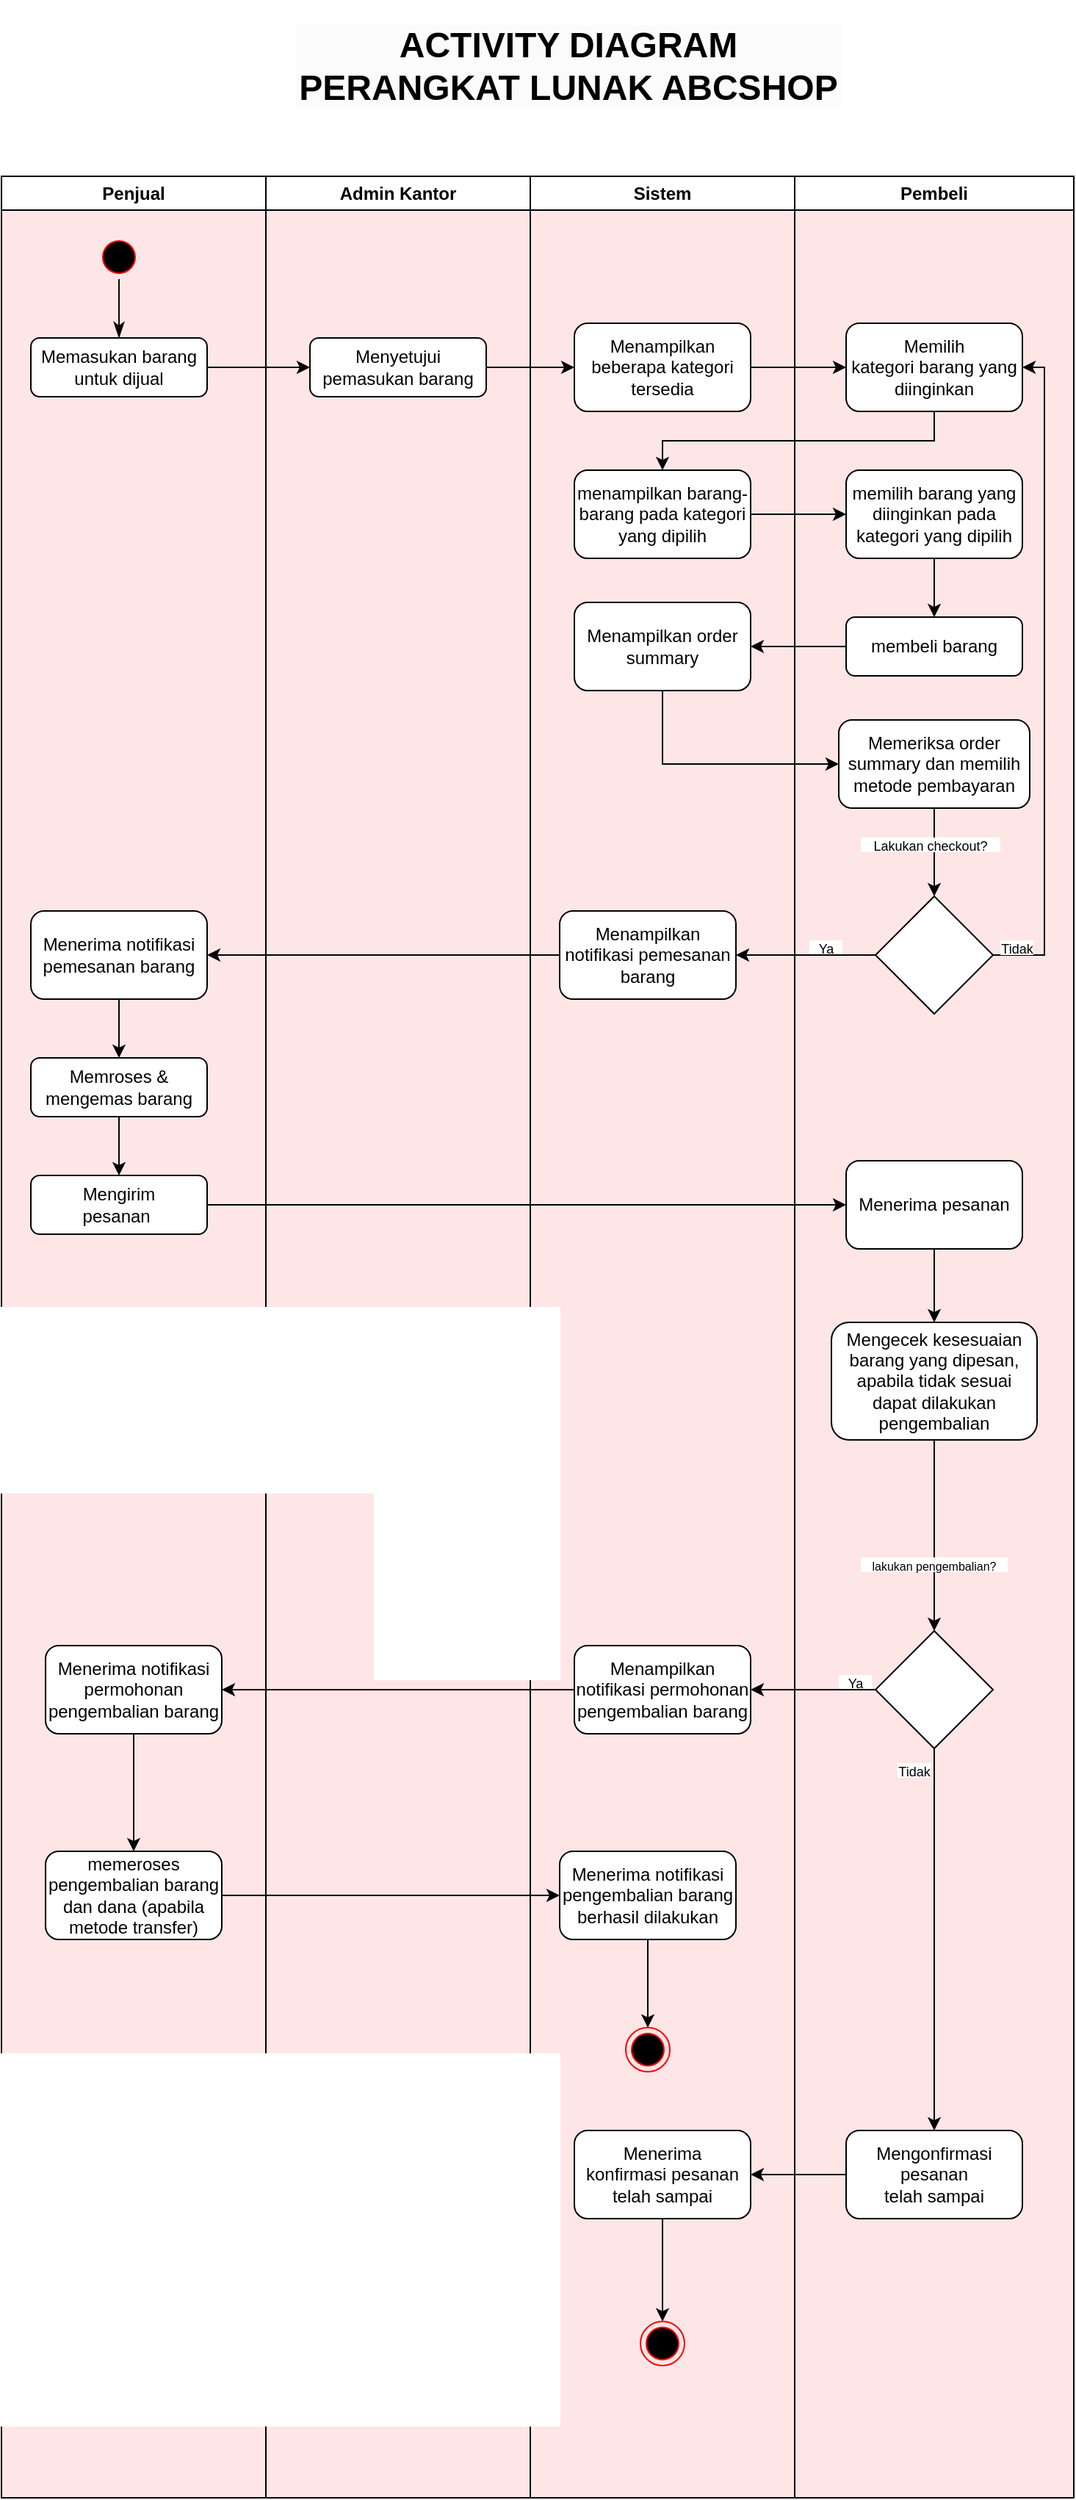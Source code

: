 <mxfile version="21.1.1" type="github">
  <diagram name="Page-1" id="DUJIO8SUm9X-BvUY9iKR">
    <mxGraphModel dx="1444" dy="736" grid="1" gridSize="10" guides="1" tooltips="1" connect="1" arrows="1" fold="1" page="1" pageScale="1" pageWidth="850" pageHeight="1100" math="0" shadow="0">
      <root>
        <mxCell id="0" />
        <mxCell id="1" parent="0" />
        <mxCell id="K_L8SOgBMeMEV-2wpKoU-1" value="&lt;h1 style=&quot;border-color: var(--border-color); color: rgb(0, 0, 0); font-variant-ligatures: normal; font-variant-caps: normal; letter-spacing: normal; orphans: 2; text-align: center; text-indent: 0px; text-transform: none; widows: 2; word-spacing: 0px; -webkit-text-stroke-width: 0px; background-color: rgb(251, 251, 251);&quot;&gt;&lt;span style=&quot;border-color: var(--border-color);&quot;&gt;ACTIVITY DIAGRAM PERANGKAT LUNAK ABCSHOP&lt;/span&gt;&lt;/h1&gt;" style="text;whiteSpace=wrap;html=1;fontStyle=1;fontFamily=Helvetica;spacing=0;verticalAlign=middle;" parent="1" vertex="1">
          <mxGeometry x="260" y="10" width="370" height="70" as="geometry" />
        </mxCell>
        <mxCell id="K_L8SOgBMeMEV-2wpKoU-2" value="Penjual" style="swimlane;whiteSpace=wrap;html=1;startSize=23;swimlaneFillColor=#FFE6E6;" parent="1" vertex="1">
          <mxGeometry x="60" y="120" width="180" height="1580" as="geometry" />
        </mxCell>
        <mxCell id="K_L8SOgBMeMEV-2wpKoU-9" value="" style="ellipse;html=1;shape=startState;fillColor=#000000;strokeColor=#ff0000;" parent="K_L8SOgBMeMEV-2wpKoU-2" vertex="1">
          <mxGeometry x="65" y="40" width="30" height="30" as="geometry" />
        </mxCell>
        <mxCell id="K_L8SOgBMeMEV-2wpKoU-11" value="Memasukan barang&lt;br style=&quot;border-color: var(--border-color);&quot;&gt;untuk dijual" style="rounded=1;whiteSpace=wrap;html=1;" parent="K_L8SOgBMeMEV-2wpKoU-2" vertex="1">
          <mxGeometry x="20" y="110" width="120" height="40" as="geometry" />
        </mxCell>
        <mxCell id="K_L8SOgBMeMEV-2wpKoU-10" value="" style="edgeStyle=orthogonalEdgeStyle;html=1;verticalAlign=bottom;endArrow=classicThin;endSize=8;strokeColor=#0F0000;rounded=0;endFill=1;" parent="K_L8SOgBMeMEV-2wpKoU-2" source="K_L8SOgBMeMEV-2wpKoU-9" target="K_L8SOgBMeMEV-2wpKoU-11" edge="1">
          <mxGeometry relative="1" as="geometry">
            <mxPoint x="80" y="110" as="targetPoint" />
          </mxGeometry>
        </mxCell>
        <mxCell id="K_L8SOgBMeMEV-2wpKoU-44" value="" style="edgeStyle=orthogonalEdgeStyle;rounded=0;orthogonalLoop=1;jettySize=auto;html=1;" parent="K_L8SOgBMeMEV-2wpKoU-2" source="K_L8SOgBMeMEV-2wpKoU-40" target="K_L8SOgBMeMEV-2wpKoU-42" edge="1">
          <mxGeometry relative="1" as="geometry" />
        </mxCell>
        <mxCell id="K_L8SOgBMeMEV-2wpKoU-40" value="Menerima notifikasi pemesanan barang" style="rounded=1;whiteSpace=wrap;html=1;" parent="K_L8SOgBMeMEV-2wpKoU-2" vertex="1">
          <mxGeometry x="20" y="500" width="120" height="60" as="geometry" />
        </mxCell>
        <mxCell id="K_L8SOgBMeMEV-2wpKoU-45" value="" style="edgeStyle=orthogonalEdgeStyle;rounded=0;orthogonalLoop=1;jettySize=auto;html=1;" parent="K_L8SOgBMeMEV-2wpKoU-2" source="K_L8SOgBMeMEV-2wpKoU-42" target="K_L8SOgBMeMEV-2wpKoU-43" edge="1">
          <mxGeometry relative="1" as="geometry" />
        </mxCell>
        <mxCell id="K_L8SOgBMeMEV-2wpKoU-42" value="Memroses &amp;amp; mengemas barang" style="rounded=1;whiteSpace=wrap;html=1;" parent="K_L8SOgBMeMEV-2wpKoU-2" vertex="1">
          <mxGeometry x="20" y="600" width="120" height="40" as="geometry" />
        </mxCell>
        <mxCell id="K_L8SOgBMeMEV-2wpKoU-43" value="Mengirim &lt;br&gt;pesanan&amp;nbsp;" style="rounded=1;whiteSpace=wrap;html=1;" parent="K_L8SOgBMeMEV-2wpKoU-2" vertex="1">
          <mxGeometry x="20" y="680" width="120" height="40" as="geometry" />
        </mxCell>
        <mxCell id="K_L8SOgBMeMEV-2wpKoU-81" value="" style="edgeStyle=orthogonalEdgeStyle;rounded=0;orthogonalLoop=1;jettySize=auto;html=1;" parent="K_L8SOgBMeMEV-2wpKoU-2" source="K_L8SOgBMeMEV-2wpKoU-72" target="K_L8SOgBMeMEV-2wpKoU-80" edge="1">
          <mxGeometry relative="1" as="geometry" />
        </mxCell>
        <mxCell id="K_L8SOgBMeMEV-2wpKoU-72" value="Menerima notifikasi permohonan pengembalian barang" style="rounded=1;whiteSpace=wrap;html=1;" parent="K_L8SOgBMeMEV-2wpKoU-2" vertex="1">
          <mxGeometry x="30" y="1000" width="120" height="60" as="geometry" />
        </mxCell>
        <mxCell id="K_L8SOgBMeMEV-2wpKoU-80" value="memeroses pengembalian barang dan dana (apabila metode transfer)" style="rounded=1;whiteSpace=wrap;html=1;" parent="K_L8SOgBMeMEV-2wpKoU-2" vertex="1">
          <mxGeometry x="30" y="1140" width="120" height="60" as="geometry" />
        </mxCell>
        <mxCell id="K_L8SOgBMeMEV-2wpKoU-5" value="Admin Kantor" style="swimlane;whiteSpace=wrap;html=1;swimlaneFillColor=#ffe6e6;" parent="1" vertex="1">
          <mxGeometry x="240" y="120" width="180" height="1580" as="geometry" />
        </mxCell>
        <mxCell id="K_L8SOgBMeMEV-2wpKoU-12" value="Menyetujui pemasukan barang" style="rounded=1;whiteSpace=wrap;html=1;" parent="K_L8SOgBMeMEV-2wpKoU-5" vertex="1">
          <mxGeometry x="30" y="110" width="120" height="40" as="geometry" />
        </mxCell>
        <mxCell id="K_L8SOgBMeMEV-2wpKoU-7" value="Sistem" style="swimlane;whiteSpace=wrap;html=1;swimlaneFillColor=#ffe6e6;" parent="1" vertex="1">
          <mxGeometry x="420" y="120" width="180" height="1580" as="geometry" />
        </mxCell>
        <mxCell id="K_L8SOgBMeMEV-2wpKoU-14" value="Menampilkan beberapa kategori tersedia" style="rounded=1;whiteSpace=wrap;html=1;" parent="K_L8SOgBMeMEV-2wpKoU-7" vertex="1">
          <mxGeometry x="30" y="100" width="120" height="60" as="geometry" />
        </mxCell>
        <mxCell id="K_L8SOgBMeMEV-2wpKoU-20" value="menampilkan barang-barang pada kategori yang dipilih" style="rounded=1;whiteSpace=wrap;html=1;" parent="K_L8SOgBMeMEV-2wpKoU-7" vertex="1">
          <mxGeometry x="30" y="200" width="120" height="60" as="geometry" />
        </mxCell>
        <mxCell id="K_L8SOgBMeMEV-2wpKoU-25" value="Menampilkan order summary" style="rounded=1;whiteSpace=wrap;html=1;" parent="K_L8SOgBMeMEV-2wpKoU-7" vertex="1">
          <mxGeometry x="30" y="290" width="120" height="60" as="geometry" />
        </mxCell>
        <mxCell id="K_L8SOgBMeMEV-2wpKoU-33" value="Menampilkan notifikasi pemesanan barang" style="rounded=1;whiteSpace=wrap;html=1;" parent="K_L8SOgBMeMEV-2wpKoU-7" vertex="1">
          <mxGeometry x="20" y="500" width="120" height="60" as="geometry" />
        </mxCell>
        <mxCell id="K_L8SOgBMeMEV-2wpKoU-95" value="" style="edgeStyle=orthogonalEdgeStyle;rounded=0;orthogonalLoop=1;jettySize=auto;html=1;" parent="K_L8SOgBMeMEV-2wpKoU-7" source="K_L8SOgBMeMEV-2wpKoU-63" target="K_L8SOgBMeMEV-2wpKoU-93" edge="1">
          <mxGeometry relative="1" as="geometry" />
        </mxCell>
        <mxCell id="K_L8SOgBMeMEV-2wpKoU-63" value="Menerima &lt;br&gt;konfirmasi pesanan telah sampai" style="rounded=1;whiteSpace=wrap;html=1;" parent="K_L8SOgBMeMEV-2wpKoU-7" vertex="1">
          <mxGeometry x="30" y="1330" width="120" height="60" as="geometry" />
        </mxCell>
        <mxCell id="K_L8SOgBMeMEV-2wpKoU-73" value="Menampilkan notifikasi permohonan pengembalian barang" style="rounded=1;whiteSpace=wrap;html=1;" parent="K_L8SOgBMeMEV-2wpKoU-7" vertex="1">
          <mxGeometry x="30" y="1000" width="120" height="60" as="geometry" />
        </mxCell>
        <mxCell id="K_L8SOgBMeMEV-2wpKoU-94" value="" style="edgeStyle=orthogonalEdgeStyle;rounded=0;orthogonalLoop=1;jettySize=auto;html=1;" parent="K_L8SOgBMeMEV-2wpKoU-7" source="K_L8SOgBMeMEV-2wpKoU-84" target="K_L8SOgBMeMEV-2wpKoU-92" edge="1">
          <mxGeometry relative="1" as="geometry" />
        </mxCell>
        <mxCell id="K_L8SOgBMeMEV-2wpKoU-84" value="Menerima notifikasi pengembalian barang berhasil dilakukan" style="whiteSpace=wrap;html=1;rounded=1;" parent="K_L8SOgBMeMEV-2wpKoU-7" vertex="1">
          <mxGeometry x="20" y="1140" width="120" height="60" as="geometry" />
        </mxCell>
        <mxCell id="K_L8SOgBMeMEV-2wpKoU-92" value="" style="ellipse;html=1;shape=endState;fillColor=#000000;strokeColor=#ff0000;" parent="K_L8SOgBMeMEV-2wpKoU-7" vertex="1">
          <mxGeometry x="65" y="1260" width="30" height="30" as="geometry" />
        </mxCell>
        <mxCell id="K_L8SOgBMeMEV-2wpKoU-93" value="" style="ellipse;html=1;shape=endState;fillColor=#000000;strokeColor=#ff0000;" parent="K_L8SOgBMeMEV-2wpKoU-7" vertex="1">
          <mxGeometry x="75" y="1460" width="30" height="30" as="geometry" />
        </mxCell>
        <mxCell id="K_L8SOgBMeMEV-2wpKoU-8" value="Pembeli" style="swimlane;whiteSpace=wrap;html=1;swimlaneFillColor=#ffe6e6;" parent="1" vertex="1">
          <mxGeometry x="600" y="120" width="190" height="1580" as="geometry" />
        </mxCell>
        <mxCell id="K_L8SOgBMeMEV-2wpKoU-18" value="Memilih&lt;br style=&quot;border-color: var(--border-color);&quot;&gt;kategori barang yang diinginkan" style="rounded=1;whiteSpace=wrap;html=1;" parent="K_L8SOgBMeMEV-2wpKoU-8" vertex="1">
          <mxGeometry x="35" y="100" width="120" height="60" as="geometry" />
        </mxCell>
        <mxCell id="K_L8SOgBMeMEV-2wpKoU-26" value="" style="edgeStyle=orthogonalEdgeStyle;rounded=0;orthogonalLoop=1;jettySize=auto;html=1;" parent="K_L8SOgBMeMEV-2wpKoU-8" source="K_L8SOgBMeMEV-2wpKoU-22" target="K_L8SOgBMeMEV-2wpKoU-24" edge="1">
          <mxGeometry relative="1" as="geometry" />
        </mxCell>
        <mxCell id="K_L8SOgBMeMEV-2wpKoU-22" value="memilih barang yang diinginkan pada kategori yang dipilih" style="rounded=1;whiteSpace=wrap;html=1;" parent="K_L8SOgBMeMEV-2wpKoU-8" vertex="1">
          <mxGeometry x="35" y="200" width="120" height="60" as="geometry" />
        </mxCell>
        <mxCell id="K_L8SOgBMeMEV-2wpKoU-24" value="membeli barang" style="rounded=1;whiteSpace=wrap;html=1;" parent="K_L8SOgBMeMEV-2wpKoU-8" vertex="1">
          <mxGeometry x="35" y="300" width="120" height="40" as="geometry" />
        </mxCell>
        <mxCell id="K_L8SOgBMeMEV-2wpKoU-31" style="edgeStyle=orthogonalEdgeStyle;rounded=0;orthogonalLoop=1;jettySize=auto;html=1;entryX=0.5;entryY=0;entryDx=0;entryDy=0;" parent="K_L8SOgBMeMEV-2wpKoU-8" source="K_L8SOgBMeMEV-2wpKoU-28" target="K_L8SOgBMeMEV-2wpKoU-30" edge="1">
          <mxGeometry relative="1" as="geometry" />
        </mxCell>
        <mxCell id="K_L8SOgBMeMEV-2wpKoU-28" value="Memeriksa order summary dan memilih metode pembayaran" style="rounded=1;whiteSpace=wrap;html=1;" parent="K_L8SOgBMeMEV-2wpKoU-8" vertex="1">
          <mxGeometry x="30" y="370" width="130" height="60" as="geometry" />
        </mxCell>
        <mxCell id="K_L8SOgBMeMEV-2wpKoU-54" style="edgeStyle=orthogonalEdgeStyle;rounded=0;orthogonalLoop=1;jettySize=auto;html=1;entryX=1;entryY=0.5;entryDx=0;entryDy=0;" parent="K_L8SOgBMeMEV-2wpKoU-8" source="K_L8SOgBMeMEV-2wpKoU-30" target="K_L8SOgBMeMEV-2wpKoU-18" edge="1">
          <mxGeometry relative="1" as="geometry">
            <Array as="points">
              <mxPoint x="170" y="530" />
              <mxPoint x="170" y="130" />
            </Array>
          </mxGeometry>
        </mxCell>
        <mxCell id="K_L8SOgBMeMEV-2wpKoU-30" value="" style="rhombus;whiteSpace=wrap;html=1;" parent="K_L8SOgBMeMEV-2wpKoU-8" vertex="1">
          <mxGeometry x="55" y="490" width="80" height="80" as="geometry" />
        </mxCell>
        <mxCell id="K_L8SOgBMeMEV-2wpKoU-32" value="&lt;font style=&quot;font-size: 9px;&quot;&gt;Lakukan checkout?&lt;/font&gt;" style="text;html=1;strokeColor=none;fillColor=default;align=center;verticalAlign=middle;whiteSpace=wrap;rounded=0;" parent="K_L8SOgBMeMEV-2wpKoU-8" vertex="1">
          <mxGeometry x="45" y="450" width="95" height="10" as="geometry" />
        </mxCell>
        <mxCell id="K_L8SOgBMeMEV-2wpKoU-35" value="&lt;font style=&quot;font-size: 9px;&quot;&gt;Ya&lt;/font&gt;" style="text;html=1;strokeColor=none;fillColor=default;align=center;verticalAlign=middle;whiteSpace=wrap;rounded=0;" parent="K_L8SOgBMeMEV-2wpKoU-8" vertex="1">
          <mxGeometry x="10" y="520" width="22.5" height="10" as="geometry" />
        </mxCell>
        <mxCell id="K_L8SOgBMeMEV-2wpKoU-53" value="" style="edgeStyle=orthogonalEdgeStyle;rounded=0;orthogonalLoop=1;jettySize=auto;html=1;" parent="K_L8SOgBMeMEV-2wpKoU-8" source="K_L8SOgBMeMEV-2wpKoU-50" target="K_L8SOgBMeMEV-2wpKoU-52" edge="1">
          <mxGeometry relative="1" as="geometry" />
        </mxCell>
        <mxCell id="K_L8SOgBMeMEV-2wpKoU-50" value="Menerima pesanan" style="rounded=1;whiteSpace=wrap;html=1;" parent="K_L8SOgBMeMEV-2wpKoU-8" vertex="1">
          <mxGeometry x="35" y="670" width="120" height="60" as="geometry" />
        </mxCell>
        <mxCell id="K_L8SOgBMeMEV-2wpKoU-60" value="" style="edgeStyle=orthogonalEdgeStyle;rounded=0;orthogonalLoop=1;jettySize=auto;html=1;" parent="K_L8SOgBMeMEV-2wpKoU-8" source="K_L8SOgBMeMEV-2wpKoU-52" target="K_L8SOgBMeMEV-2wpKoU-56" edge="1">
          <mxGeometry relative="1" as="geometry" />
        </mxCell>
        <mxCell id="K_L8SOgBMeMEV-2wpKoU-52" value="Mengecek kesesuaian barang yang dipesan, apabila tidak sesuai dapat dilakukan pengembalian" style="rounded=1;whiteSpace=wrap;html=1;" parent="K_L8SOgBMeMEV-2wpKoU-8" vertex="1">
          <mxGeometry x="25" y="780" width="140" height="80" as="geometry" />
        </mxCell>
        <mxCell id="K_L8SOgBMeMEV-2wpKoU-55" value="&lt;font style=&quot;font-size: 9px;&quot;&gt;Tidak&lt;/font&gt;" style="text;html=1;strokeColor=none;fillColor=default;align=center;verticalAlign=middle;whiteSpace=wrap;rounded=0;" parent="K_L8SOgBMeMEV-2wpKoU-8" vertex="1">
          <mxGeometry x="140" y="520" width="22.5" height="10" as="geometry" />
        </mxCell>
        <mxCell id="K_L8SOgBMeMEV-2wpKoU-62" value="" style="edgeStyle=orthogonalEdgeStyle;rounded=0;orthogonalLoop=1;jettySize=auto;html=1;" parent="K_L8SOgBMeMEV-2wpKoU-8" source="K_L8SOgBMeMEV-2wpKoU-56" target="K_L8SOgBMeMEV-2wpKoU-61" edge="1">
          <mxGeometry relative="1" as="geometry" />
        </mxCell>
        <mxCell id="K_L8SOgBMeMEV-2wpKoU-56" value="" style="rhombus;whiteSpace=wrap;html=1;" parent="K_L8SOgBMeMEV-2wpKoU-8" vertex="1">
          <mxGeometry x="55" y="990" width="80" height="80" as="geometry" />
        </mxCell>
        <mxCell id="K_L8SOgBMeMEV-2wpKoU-58" value="&lt;font style=&quot;font-size: 8px;&quot;&gt;lakukan pengembalian?&lt;/font&gt;" style="text;html=1;strokeColor=none;fillColor=default;align=center;verticalAlign=middle;whiteSpace=wrap;rounded=0;" parent="K_L8SOgBMeMEV-2wpKoU-8" vertex="1">
          <mxGeometry x="45" y="940" width="100" height="10" as="geometry" />
        </mxCell>
        <mxCell id="K_L8SOgBMeMEV-2wpKoU-61" value="Mengonfirmasi pesanan &lt;br&gt;telah sampai" style="rounded=1;whiteSpace=wrap;html=1;" parent="K_L8SOgBMeMEV-2wpKoU-8" vertex="1">
          <mxGeometry x="35" y="1330" width="120" height="60" as="geometry" />
        </mxCell>
        <mxCell id="K_L8SOgBMeMEV-2wpKoU-75" value="&lt;font style=&quot;font-size: 9px;&quot;&gt;Ya&lt;/font&gt;" style="text;html=1;strokeColor=none;fillColor=default;align=center;verticalAlign=middle;whiteSpace=wrap;rounded=0;" parent="K_L8SOgBMeMEV-2wpKoU-8" vertex="1">
          <mxGeometry x="30" y="1020" width="22.5" height="10" as="geometry" />
        </mxCell>
        <mxCell id="K_L8SOgBMeMEV-2wpKoU-76" value="&lt;font style=&quot;font-size: 9px;&quot;&gt;Tidak&lt;/font&gt;" style="text;html=1;strokeColor=none;fillColor=default;align=center;verticalAlign=middle;whiteSpace=wrap;rounded=0;" parent="K_L8SOgBMeMEV-2wpKoU-8" vertex="1">
          <mxGeometry x="70" y="1080" width="22.5" height="10" as="geometry" />
        </mxCell>
        <mxCell id="K_L8SOgBMeMEV-2wpKoU-13" value="" style="edgeStyle=orthogonalEdgeStyle;rounded=0;orthogonalLoop=1;jettySize=auto;html=1;" parent="1" source="K_L8SOgBMeMEV-2wpKoU-11" target="K_L8SOgBMeMEV-2wpKoU-12" edge="1">
          <mxGeometry relative="1" as="geometry" />
        </mxCell>
        <mxCell id="K_L8SOgBMeMEV-2wpKoU-17" style="edgeStyle=orthogonalEdgeStyle;rounded=0;orthogonalLoop=1;jettySize=auto;html=1;" parent="1" source="K_L8SOgBMeMEV-2wpKoU-12" target="K_L8SOgBMeMEV-2wpKoU-14" edge="1">
          <mxGeometry relative="1" as="geometry" />
        </mxCell>
        <mxCell id="K_L8SOgBMeMEV-2wpKoU-19" style="edgeStyle=orthogonalEdgeStyle;rounded=0;orthogonalLoop=1;jettySize=auto;html=1;" parent="1" source="K_L8SOgBMeMEV-2wpKoU-14" target="K_L8SOgBMeMEV-2wpKoU-18" edge="1">
          <mxGeometry relative="1" as="geometry" />
        </mxCell>
        <mxCell id="K_L8SOgBMeMEV-2wpKoU-23" style="edgeStyle=orthogonalEdgeStyle;rounded=0;orthogonalLoop=1;jettySize=auto;html=1;entryX=0;entryY=0.5;entryDx=0;entryDy=0;" parent="1" source="K_L8SOgBMeMEV-2wpKoU-20" target="K_L8SOgBMeMEV-2wpKoU-22" edge="1">
          <mxGeometry relative="1" as="geometry" />
        </mxCell>
        <mxCell id="K_L8SOgBMeMEV-2wpKoU-27" value="" style="edgeStyle=orthogonalEdgeStyle;rounded=0;orthogonalLoop=1;jettySize=auto;html=1;" parent="1" source="K_L8SOgBMeMEV-2wpKoU-24" target="K_L8SOgBMeMEV-2wpKoU-25" edge="1">
          <mxGeometry relative="1" as="geometry" />
        </mxCell>
        <mxCell id="K_L8SOgBMeMEV-2wpKoU-38" value="" style="edgeStyle=orthogonalEdgeStyle;rounded=0;orthogonalLoop=1;jettySize=auto;html=1;" parent="1" source="K_L8SOgBMeMEV-2wpKoU-30" target="K_L8SOgBMeMEV-2wpKoU-33" edge="1">
          <mxGeometry relative="1" as="geometry" />
        </mxCell>
        <mxCell id="K_L8SOgBMeMEV-2wpKoU-41" style="edgeStyle=orthogonalEdgeStyle;rounded=0;orthogonalLoop=1;jettySize=auto;html=1;entryX=1;entryY=0.5;entryDx=0;entryDy=0;" parent="1" source="K_L8SOgBMeMEV-2wpKoU-33" target="K_L8SOgBMeMEV-2wpKoU-40" edge="1">
          <mxGeometry relative="1" as="geometry" />
        </mxCell>
        <mxCell id="K_L8SOgBMeMEV-2wpKoU-67" value="" style="edgeStyle=orthogonalEdgeStyle;rounded=0;orthogonalLoop=1;jettySize=auto;html=1;entryX=0.5;entryY=0;entryDx=0;entryDy=0;exitX=0.5;exitY=1;exitDx=0;exitDy=0;" parent="1" source="K_L8SOgBMeMEV-2wpKoU-18" target="K_L8SOgBMeMEV-2wpKoU-20" edge="1">
          <mxGeometry relative="1" as="geometry">
            <Array as="points">
              <mxPoint x="680" y="300" />
              <mxPoint x="500" y="300" />
            </Array>
          </mxGeometry>
        </mxCell>
        <mxCell id="K_L8SOgBMeMEV-2wpKoU-68" style="edgeStyle=orthogonalEdgeStyle;rounded=0;orthogonalLoop=1;jettySize=auto;html=1;entryX=0;entryY=0.5;entryDx=0;entryDy=0;exitX=0.5;exitY=1;exitDx=0;exitDy=0;" parent="1" source="K_L8SOgBMeMEV-2wpKoU-25" target="K_L8SOgBMeMEV-2wpKoU-28" edge="1">
          <mxGeometry relative="1" as="geometry">
            <mxPoint x="630.0" y="510" as="targetPoint" />
          </mxGeometry>
        </mxCell>
        <mxCell id="K_L8SOgBMeMEV-2wpKoU-70" value="" style="edgeStyle=orthogonalEdgeStyle;rounded=0;orthogonalLoop=1;jettySize=auto;html=1;" parent="1" source="K_L8SOgBMeMEV-2wpKoU-61" target="K_L8SOgBMeMEV-2wpKoU-63" edge="1">
          <mxGeometry relative="1" as="geometry" />
        </mxCell>
        <mxCell id="K_L8SOgBMeMEV-2wpKoU-74" value="" style="edgeStyle=orthogonalEdgeStyle;rounded=0;orthogonalLoop=1;jettySize=auto;html=1;" parent="1" source="K_L8SOgBMeMEV-2wpKoU-56" target="K_L8SOgBMeMEV-2wpKoU-73" edge="1">
          <mxGeometry relative="1" as="geometry" />
        </mxCell>
        <mxCell id="K_L8SOgBMeMEV-2wpKoU-79" style="edgeStyle=orthogonalEdgeStyle;rounded=0;orthogonalLoop=1;jettySize=auto;html=1;entryX=1;entryY=0.5;entryDx=0;entryDy=0;" parent="1" source="K_L8SOgBMeMEV-2wpKoU-73" target="K_L8SOgBMeMEV-2wpKoU-72" edge="1">
          <mxGeometry relative="1" as="geometry" />
        </mxCell>
        <mxCell id="bC5IVyx7LFBR8LKBgjUO-4" style="edgeStyle=orthogonalEdgeStyle;rounded=0;orthogonalLoop=1;jettySize=auto;html=1;entryX=0;entryY=0.5;entryDx=0;entryDy=0;" edge="1" parent="1" source="K_L8SOgBMeMEV-2wpKoU-43" target="K_L8SOgBMeMEV-2wpKoU-50">
          <mxGeometry relative="1" as="geometry" />
        </mxCell>
        <mxCell id="bC5IVyx7LFBR8LKBgjUO-5" style="edgeStyle=orthogonalEdgeStyle;rounded=0;orthogonalLoop=1;jettySize=auto;html=1;" edge="1" parent="1" source="K_L8SOgBMeMEV-2wpKoU-80" target="K_L8SOgBMeMEV-2wpKoU-84">
          <mxGeometry relative="1" as="geometry" />
        </mxCell>
      </root>
    </mxGraphModel>
  </diagram>
</mxfile>
